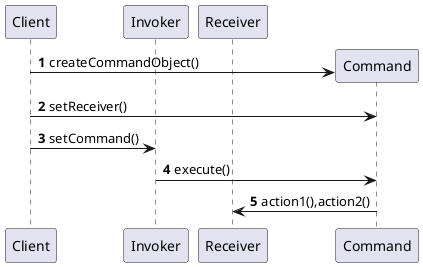 @startuml

participant Client
participant Invoker
participant Receiver
create Command

autonumber
Client->Command: createCommandObject()
Client->Command: setReceiver()
Client->Invoker: setCommand()
Invoker->Command: execute()
Command->Receiver: action1(),action2()
@enduml